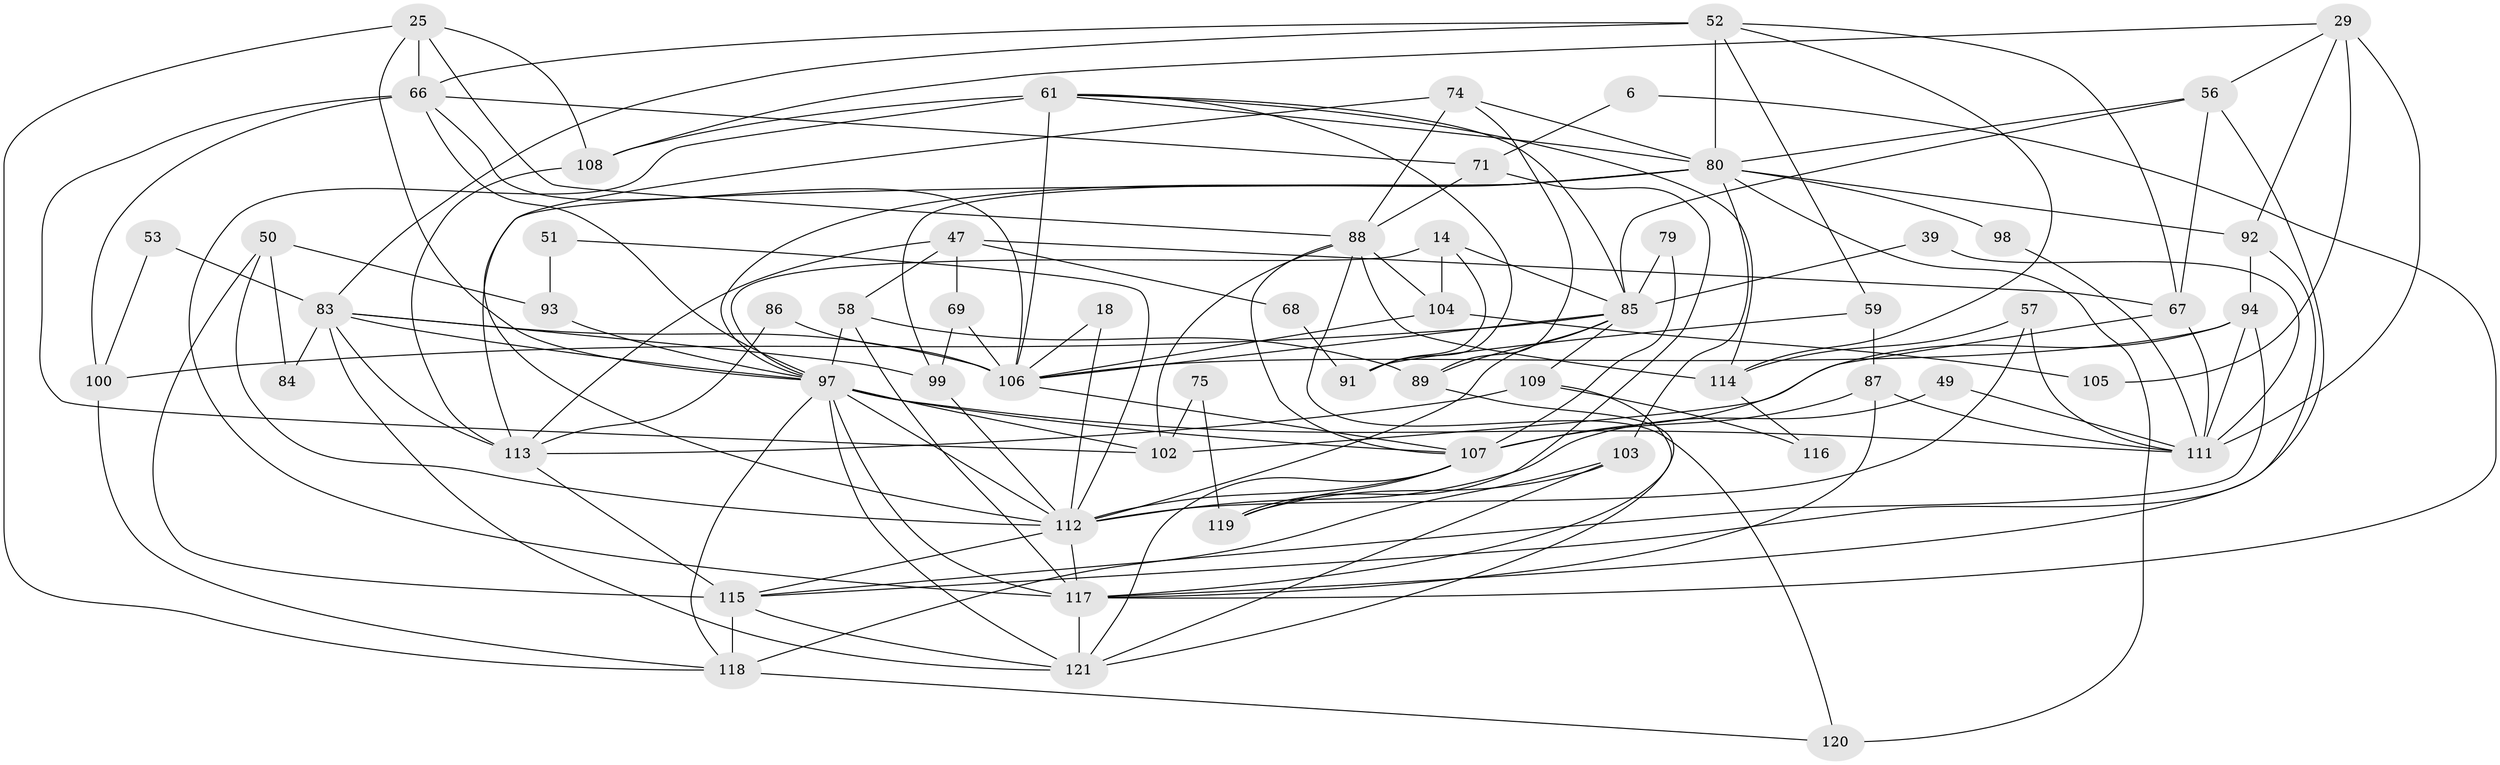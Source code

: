// original degree distribution, {3: 0.21487603305785125, 6: 0.09090909090909091, 4: 0.3140495867768595, 5: 0.15702479338842976, 2: 0.1652892561983471, 7: 0.024793388429752067, 8: 0.03305785123966942}
// Generated by graph-tools (version 1.1) at 2025/49/03/09/25 04:49:07]
// undirected, 60 vertices, 147 edges
graph export_dot {
graph [start="1"]
  node [color=gray90,style=filled];
  6;
  14;
  18;
  25 [super="+24"];
  29;
  39;
  47 [super="+30"];
  49;
  50 [super="+16"];
  51;
  52 [super="+35"];
  53;
  56;
  57;
  58;
  59;
  61 [super="+11+32"];
  66 [super="+60"];
  67 [super="+48"];
  68;
  69;
  71;
  74;
  75;
  79;
  80 [super="+21+42+73"];
  83 [super="+55+8+64"];
  84;
  85 [super="+40+72+82"];
  86;
  87 [super="+10+20"];
  88 [super="+44"];
  89 [super="+77"];
  91 [super="+81"];
  92 [super="+17"];
  93;
  94 [super="+9"];
  97 [super="+33+95+78"];
  98;
  99;
  100;
  102 [super="+15"];
  103 [super="+13"];
  104;
  105;
  106 [super="+101"];
  107 [super="+31+54"];
  108;
  109;
  111 [super="+28+76"];
  112 [super="+90+34"];
  113 [super="+23"];
  114 [super="+4"];
  115 [super="+45"];
  116;
  117 [super="+62+110"];
  118 [super="+96"];
  119;
  120;
  121 [super="+70+65"];
  6 -- 71;
  6 -- 117;
  14 -- 91;
  14 -- 104;
  14 -- 85;
  14 -- 97;
  18 -- 112;
  18 -- 106;
  25 -- 108 [weight=2];
  25 -- 118;
  25 -- 88;
  25 -- 66;
  25 -- 97 [weight=2];
  29 -- 56;
  29 -- 92 [weight=2];
  29 -- 105;
  29 -- 108;
  29 -- 111;
  39 -- 85;
  39 -- 111;
  47 -- 58 [weight=2];
  47 -- 67;
  47 -- 68;
  47 -- 69;
  47 -- 113;
  49 -- 112;
  49 -- 111;
  50 -- 93;
  50 -- 84;
  50 -- 112;
  50 -- 115;
  51 -- 93;
  51 -- 112 [weight=2];
  52 -- 66 [weight=2];
  52 -- 80 [weight=2];
  52 -- 114;
  52 -- 59;
  52 -- 67;
  52 -- 83;
  53 -- 83;
  53 -- 100;
  56 -- 80;
  56 -- 85;
  56 -- 115;
  56 -- 67;
  57 -- 111;
  57 -- 114;
  57 -- 112;
  58 -- 89;
  58 -- 97;
  58 -- 117;
  59 -- 87;
  59 -- 91;
  61 -- 108;
  61 -- 80;
  61 -- 114;
  61 -- 117 [weight=3];
  61 -- 106 [weight=2];
  61 -- 85;
  61 -- 91 [weight=2];
  66 -- 71;
  66 -- 100;
  66 -- 102;
  66 -- 106 [weight=2];
  66 -- 97;
  67 -- 107;
  67 -- 111;
  68 -- 91;
  69 -- 99;
  69 -- 106;
  71 -- 119;
  71 -- 88;
  74 -- 88;
  74 -- 112;
  74 -- 89;
  74 -- 80;
  75 -- 102;
  75 -- 119;
  79 -- 85;
  79 -- 107;
  80 -- 120;
  80 -- 103;
  80 -- 113;
  80 -- 97;
  80 -- 98;
  80 -- 99;
  80 -- 92;
  83 -- 97;
  83 -- 121;
  83 -- 99;
  83 -- 113 [weight=2];
  83 -- 84;
  83 -- 106;
  85 -- 89 [weight=2];
  85 -- 100;
  85 -- 109;
  85 -- 112 [weight=3];
  85 -- 106;
  86 -- 113;
  86 -- 106;
  87 -- 117 [weight=2];
  87 -- 111;
  87 -- 107;
  88 -- 102;
  88 -- 114;
  88 -- 104;
  88 -- 120;
  88 -- 107;
  89 -- 121;
  92 -- 117;
  92 -- 94;
  93 -- 97;
  94 -- 106;
  94 -- 102;
  94 -- 111;
  94 -- 115;
  97 -- 121 [weight=2];
  97 -- 112 [weight=5];
  97 -- 102;
  97 -- 111 [weight=3];
  97 -- 117;
  97 -- 118;
  97 -- 107;
  98 -- 111;
  99 -- 112;
  100 -- 118;
  103 -- 119;
  103 -- 121 [weight=2];
  103 -- 118;
  104 -- 105;
  104 -- 106;
  106 -- 107 [weight=2];
  107 -- 121;
  107 -- 112;
  107 -- 119;
  108 -- 113;
  109 -- 116;
  109 -- 113;
  109 -- 117;
  112 -- 115 [weight=2];
  112 -- 117 [weight=2];
  113 -- 115 [weight=2];
  114 -- 116;
  115 -- 118 [weight=2];
  115 -- 121 [weight=2];
  117 -- 121 [weight=2];
  118 -- 120;
}
